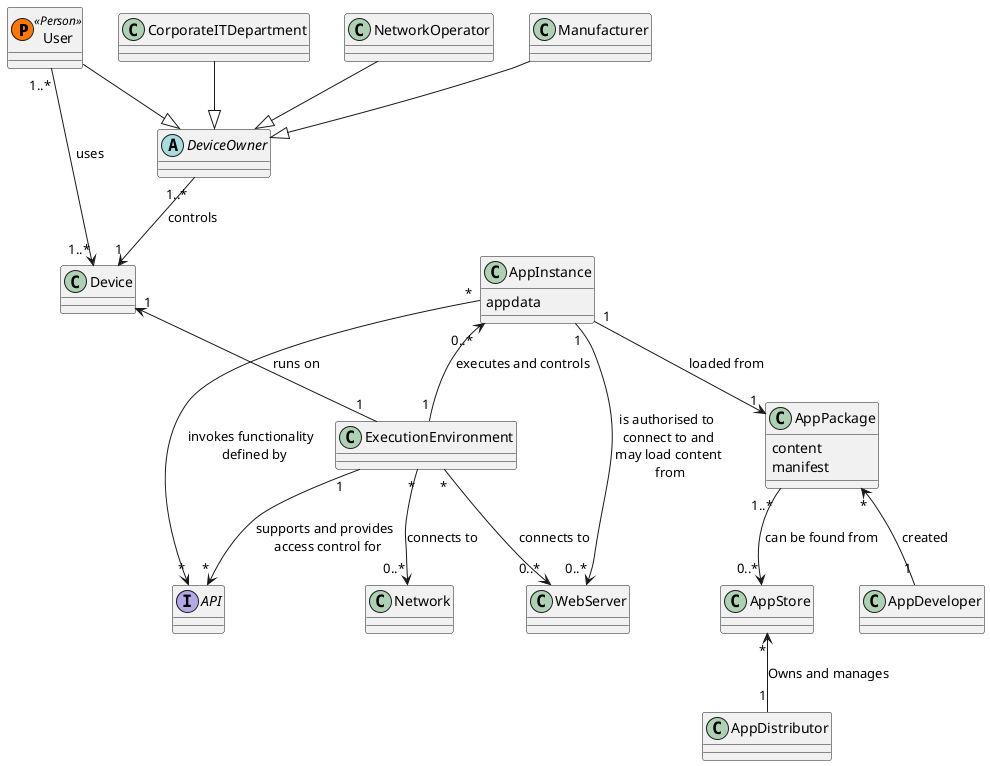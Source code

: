 @startuml security-model-concept-map.png

class User << (P,#FF7700) Person >>

abstract class DeviceOwner {

}

class CorporateITDepartment {

}

class Device { 

}

class ExecutionEnvironment {

}

class AppInstance {
    appdata
}

class AppPackage {
    content
    manifest
}

class Network {

}

class WebServer {
    
}

class AppStore {

}


interface API {

}


User                  "1..*"  --> "1..*"  Device                 : uses
DeviceOwner           "1..*"  --> "1"     Device                 : controls
User                          --|>        DeviceOwner            
NetworkOperator               --|>        DeviceOwner            
Manufacturer                  --|>        DeviceOwner  
CorporateITDepartment         --|>        DeviceOwner  
Device                "1"     <-- "1"     ExecutionEnvironment   : runs on
AppInstance           "0..*"  <-- "1"     ExecutionEnvironment   : executes and controls
ExecutionEnvironment  "1"     --> "*"     API                    : supports and provides \n access control for
AppInstance           "*"     --> "*"     API                    : invokes functionality \n defined by
AppInstance           "1"     --> "1"     AppPackage             : loaded from
ExecutionEnvironment  "*"     --> "0..*"  Network                : connects to
ExecutionEnvironment  "*"     --> "0..*"  WebServer              : connects to
AppInstance           "1"     --> "0..*"  WebServer              : is authorised to \n connect to and \n may load content \n from
AppPackage            "*"     <-- "1"     AppDeveloper           : created
AppPackage            "1..*"  --> "0..*"  AppStore               : can be found from
AppStore              "*"     <-- "1"     AppDistributor         : Owns and manages

@enduml

